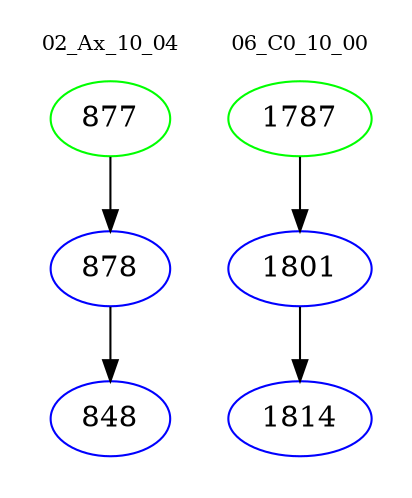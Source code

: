 digraph{
subgraph cluster_0 {
color = white
label = "02_Ax_10_04";
fontsize=10;
T0_877 [label="877", color="green"]
T0_877 -> T0_878 [color="black"]
T0_878 [label="878", color="blue"]
T0_878 -> T0_848 [color="black"]
T0_848 [label="848", color="blue"]
}
subgraph cluster_1 {
color = white
label = "06_C0_10_00";
fontsize=10;
T1_1787 [label="1787", color="green"]
T1_1787 -> T1_1801 [color="black"]
T1_1801 [label="1801", color="blue"]
T1_1801 -> T1_1814 [color="black"]
T1_1814 [label="1814", color="blue"]
}
}
